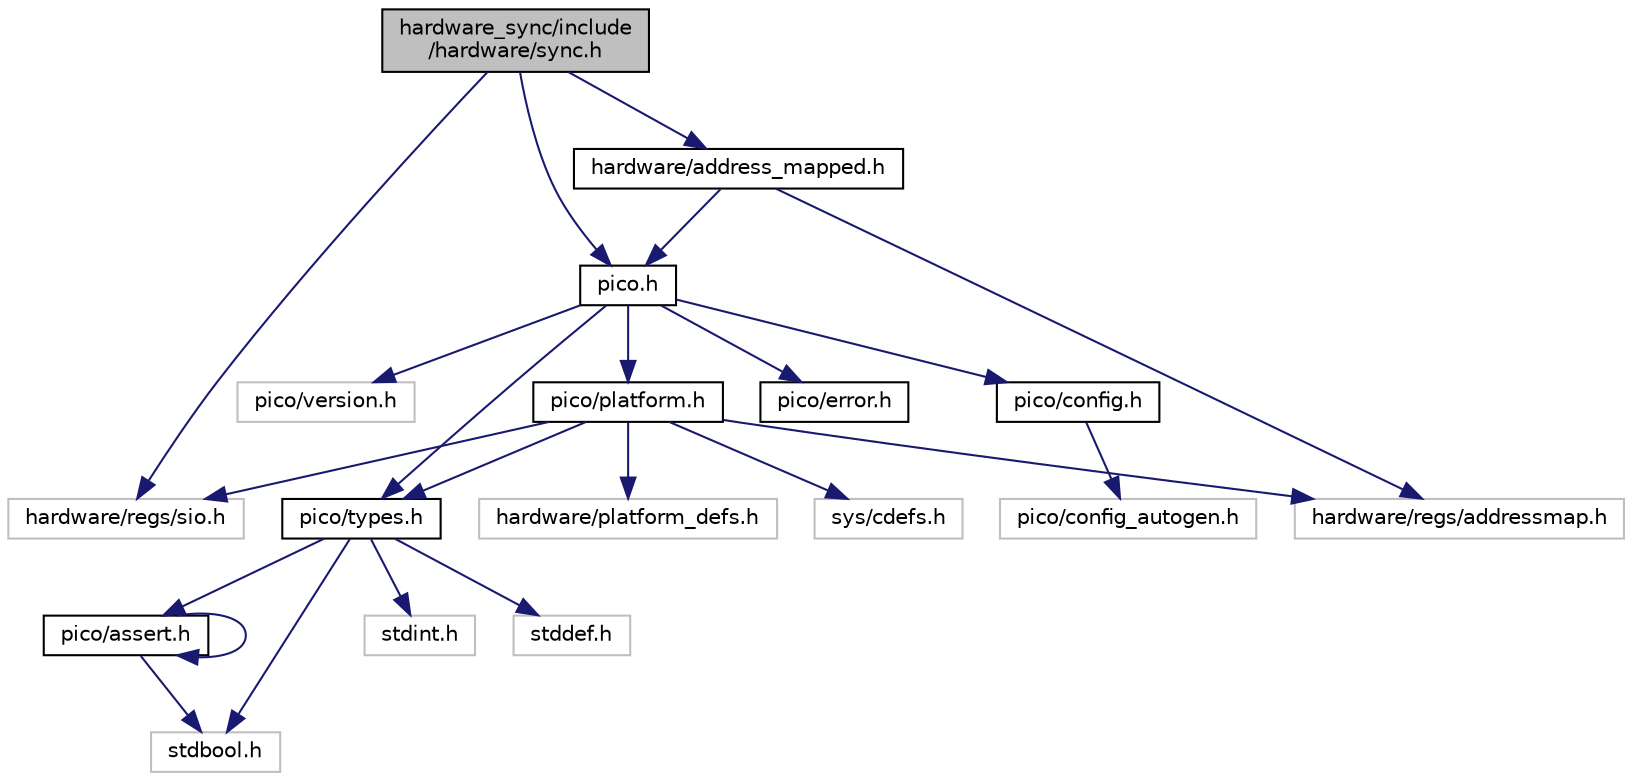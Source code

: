 digraph "hardware_sync/include/hardware/sync.h"
{
 // LATEX_PDF_SIZE
  edge [fontname="Helvetica",fontsize="10",labelfontname="Helvetica",labelfontsize="10"];
  node [fontname="Helvetica",fontsize="10",shape=record];
  Node1 [label="hardware_sync/include\l/hardware/sync.h",height=0.2,width=0.4,color="black", fillcolor="grey75", style="filled", fontcolor="black",tooltip=" "];
  Node1 -> Node2 [color="midnightblue",fontsize="10",style="solid",fontname="Helvetica"];
  Node2 [label="pico.h",height=0.2,width=0.4,color="black", fillcolor="white", style="filled",URL="$pico_8h.html",tooltip=" "];
  Node2 -> Node3 [color="midnightblue",fontsize="10",style="solid",fontname="Helvetica"];
  Node3 [label="pico/types.h",height=0.2,width=0.4,color="black", fillcolor="white", style="filled",URL="$types_8h_source.html",tooltip=" "];
  Node3 -> Node4 [color="midnightblue",fontsize="10",style="solid",fontname="Helvetica"];
  Node4 [label="pico/assert.h",height=0.2,width=0.4,color="black", fillcolor="white", style="filled",URL="$assert_8h_source.html",tooltip=" "];
  Node4 -> Node5 [color="midnightblue",fontsize="10",style="solid",fontname="Helvetica"];
  Node5 [label="stdbool.h",height=0.2,width=0.4,color="grey75", fillcolor="white", style="filled",tooltip=" "];
  Node4 -> Node4 [color="midnightblue",fontsize="10",style="solid",fontname="Helvetica"];
  Node3 -> Node6 [color="midnightblue",fontsize="10",style="solid",fontname="Helvetica"];
  Node6 [label="stdint.h",height=0.2,width=0.4,color="grey75", fillcolor="white", style="filled",tooltip=" "];
  Node3 -> Node5 [color="midnightblue",fontsize="10",style="solid",fontname="Helvetica"];
  Node3 -> Node7 [color="midnightblue",fontsize="10",style="solid",fontname="Helvetica"];
  Node7 [label="stddef.h",height=0.2,width=0.4,color="grey75", fillcolor="white", style="filled",tooltip=" "];
  Node2 -> Node8 [color="midnightblue",fontsize="10",style="solid",fontname="Helvetica"];
  Node8 [label="pico/version.h",height=0.2,width=0.4,color="grey75", fillcolor="white", style="filled",tooltip=" "];
  Node2 -> Node9 [color="midnightblue",fontsize="10",style="solid",fontname="Helvetica"];
  Node9 [label="pico/config.h",height=0.2,width=0.4,color="black", fillcolor="white", style="filled",URL="$common_2pico__base_2include_2pico_2config_8h_source.html",tooltip=" "];
  Node9 -> Node10 [color="midnightblue",fontsize="10",style="solid",fontname="Helvetica"];
  Node10 [label="pico/config_autogen.h",height=0.2,width=0.4,color="grey75", fillcolor="white", style="filled",tooltip=" "];
  Node2 -> Node11 [color="midnightblue",fontsize="10",style="solid",fontname="Helvetica"];
  Node11 [label="pico/platform.h",height=0.2,width=0.4,color="black", fillcolor="white", style="filled",URL="$platform_8h.html",tooltip=" "];
  Node11 -> Node12 [color="midnightblue",fontsize="10",style="solid",fontname="Helvetica"];
  Node12 [label="hardware/platform_defs.h",height=0.2,width=0.4,color="grey75", fillcolor="white", style="filled",tooltip=" "];
  Node11 -> Node13 [color="midnightblue",fontsize="10",style="solid",fontname="Helvetica"];
  Node13 [label="hardware/regs/addressmap.h",height=0.2,width=0.4,color="grey75", fillcolor="white", style="filled",tooltip=" "];
  Node11 -> Node14 [color="midnightblue",fontsize="10",style="solid",fontname="Helvetica"];
  Node14 [label="hardware/regs/sio.h",height=0.2,width=0.4,color="grey75", fillcolor="white", style="filled",tooltip=" "];
  Node11 -> Node15 [color="midnightblue",fontsize="10",style="solid",fontname="Helvetica"];
  Node15 [label="sys/cdefs.h",height=0.2,width=0.4,color="grey75", fillcolor="white", style="filled",tooltip=" "];
  Node11 -> Node3 [color="midnightblue",fontsize="10",style="solid",fontname="Helvetica"];
  Node2 -> Node16 [color="midnightblue",fontsize="10",style="solid",fontname="Helvetica"];
  Node16 [label="pico/error.h",height=0.2,width=0.4,color="black", fillcolor="white", style="filled",URL="$error_8h_source.html",tooltip=" "];
  Node1 -> Node17 [color="midnightblue",fontsize="10",style="solid",fontname="Helvetica"];
  Node17 [label="hardware/address_mapped.h",height=0.2,width=0.4,color="black", fillcolor="white", style="filled",URL="$address__mapped_8h.html",tooltip=" "];
  Node17 -> Node2 [color="midnightblue",fontsize="10",style="solid",fontname="Helvetica"];
  Node17 -> Node13 [color="midnightblue",fontsize="10",style="solid",fontname="Helvetica"];
  Node1 -> Node14 [color="midnightblue",fontsize="10",style="solid",fontname="Helvetica"];
}
